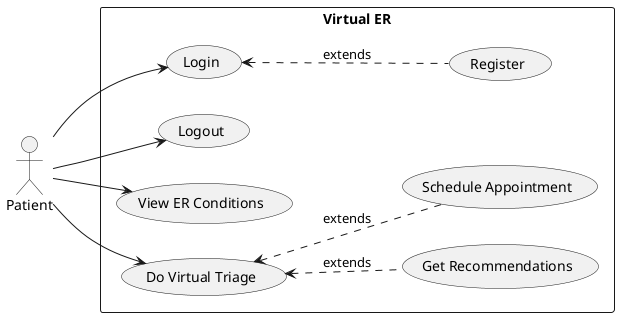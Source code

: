 @startuml Patient Use Case Diagram
left to right direction
:Patient: as p
rectangle "Virtual ER" {
  (Login) as login
  (Register) as reg
  (Logout) as logout
  (View ER Conditions) as view_er
  (Do Virtual Triage) as triage
  (Get Recommendations) as get_rec
  (Schedule Appointment) as schedule
}
p --> login
p --> logout
p --> view_er
p --> triage
login <.. reg : extends
triage <.. get_rec: extends
triage <.. schedule : extends
@enduml
